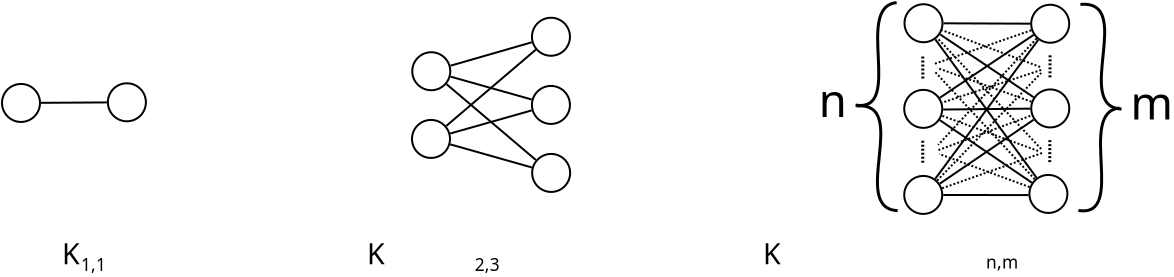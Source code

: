 <?xml version="1.0" encoding="UTF-8"?>
<dia:diagram xmlns:dia="http://www.lysator.liu.se/~alla/dia/">
  <dia:layer name="Background" visible="true" active="true">
    <dia:object type="Standard - Text" version="1" id="O0">
      <dia:attribute name="obj_pos">
        <dia:point val="19.511,0.78"/>
      </dia:attribute>
      <dia:attribute name="obj_bb">
        <dia:rectangle val="19.511,-0.025;20.886,0.985"/>
      </dia:attribute>
      <dia:attribute name="text">
        <dia:composite type="text">
          <dia:attribute name="string">
            <dia:string>#1,1#</dia:string>
          </dia:attribute>
          <dia:attribute name="font">
            <dia:font family="sans" style="0" name="Helvetica"/>
          </dia:attribute>
          <dia:attribute name="height">
            <dia:real val="1.082"/>
          </dia:attribute>
          <dia:attribute name="pos">
            <dia:point val="19.511,0.78"/>
          </dia:attribute>
          <dia:attribute name="color">
            <dia:color val="#000000"/>
          </dia:attribute>
          <dia:attribute name="alignment">
            <dia:enum val="0"/>
          </dia:attribute>
        </dia:composite>
      </dia:attribute>
      <dia:attribute name="valign">
        <dia:enum val="3"/>
      </dia:attribute>
    </dia:object>
    <dia:object type="Standard - Ellipse" version="0" id="O1">
      <dia:attribute name="obj_pos">
        <dia:point val="15.555,-8.574"/>
      </dia:attribute>
      <dia:attribute name="obj_bb">
        <dia:rectangle val="15.505,-8.624;17.505,-6.624"/>
      </dia:attribute>
      <dia:attribute name="elem_corner">
        <dia:point val="15.555,-8.574"/>
      </dia:attribute>
      <dia:attribute name="elem_width">
        <dia:real val="1.9"/>
      </dia:attribute>
      <dia:attribute name="elem_height">
        <dia:real val="1.9"/>
      </dia:attribute>
      <dia:attribute name="border_width">
        <dia:real val="0.1"/>
      </dia:attribute>
      <dia:attribute name="aspect">
        <dia:enum val="2"/>
      </dia:attribute>
    </dia:object>
    <dia:object type="Standard - Text" version="1" id="O2">
      <dia:attribute name="obj_pos">
        <dia:point val="18.55,0.436"/>
      </dia:attribute>
      <dia:attribute name="obj_bb">
        <dia:rectangle val="18.55,-0.936;64.629,0.857"/>
      </dia:attribute>
      <dia:attribute name="text">
        <dia:composite type="text">
          <dia:attribute name="string">
            <dia:string>#K                                         K                                                      K#</dia:string>
          </dia:attribute>
          <dia:attribute name="font">
            <dia:font family="sans" style="0" name="Helvetica"/>
          </dia:attribute>
          <dia:attribute name="height">
            <dia:real val="1.788"/>
          </dia:attribute>
          <dia:attribute name="pos">
            <dia:point val="18.55,0.436"/>
          </dia:attribute>
          <dia:attribute name="color">
            <dia:color val="#000000"/>
          </dia:attribute>
          <dia:attribute name="alignment">
            <dia:enum val="0"/>
          </dia:attribute>
        </dia:composite>
      </dia:attribute>
      <dia:attribute name="valign">
        <dia:enum val="3"/>
      </dia:attribute>
    </dia:object>
    <dia:object type="Standard - Text" version="1" id="O3">
      <dia:attribute name="obj_pos">
        <dia:point val="39.188,0.781"/>
      </dia:attribute>
      <dia:attribute name="obj_bb">
        <dia:rectangle val="39.188,-0.024;40.563,0.986"/>
      </dia:attribute>
      <dia:attribute name="text">
        <dia:composite type="text">
          <dia:attribute name="string">
            <dia:string>#2,3#</dia:string>
          </dia:attribute>
          <dia:attribute name="font">
            <dia:font family="sans" style="0" name="Helvetica"/>
          </dia:attribute>
          <dia:attribute name="height">
            <dia:real val="1.082"/>
          </dia:attribute>
          <dia:attribute name="pos">
            <dia:point val="39.188,0.781"/>
          </dia:attribute>
          <dia:attribute name="color">
            <dia:color val="#000000"/>
          </dia:attribute>
          <dia:attribute name="alignment">
            <dia:enum val="0"/>
          </dia:attribute>
        </dia:composite>
      </dia:attribute>
      <dia:attribute name="valign">
        <dia:enum val="3"/>
      </dia:attribute>
    </dia:object>
    <dia:object type="Standard - Text" version="1" id="O4">
      <dia:attribute name="obj_pos">
        <dia:point val="64.76,0.654"/>
      </dia:attribute>
      <dia:attribute name="obj_bb">
        <dia:rectangle val="64.76,-0.151;66.427,0.859"/>
      </dia:attribute>
      <dia:attribute name="text">
        <dia:composite type="text">
          <dia:attribute name="string">
            <dia:string>#n,m#</dia:string>
          </dia:attribute>
          <dia:attribute name="font">
            <dia:font family="sans" style="0" name="Helvetica"/>
          </dia:attribute>
          <dia:attribute name="height">
            <dia:real val="1.082"/>
          </dia:attribute>
          <dia:attribute name="pos">
            <dia:point val="64.76,0.654"/>
          </dia:attribute>
          <dia:attribute name="color">
            <dia:color val="#000000"/>
          </dia:attribute>
          <dia:attribute name="alignment">
            <dia:enum val="0"/>
          </dia:attribute>
        </dia:composite>
      </dia:attribute>
      <dia:attribute name="valign">
        <dia:enum val="3"/>
      </dia:attribute>
    </dia:object>
    <dia:object type="Standard - Line" version="0" id="O5">
      <dia:attribute name="obj_pos">
        <dia:point val="67.021,-11.257"/>
      </dia:attribute>
      <dia:attribute name="obj_bb">
        <dia:rectangle val="62.099,-11.32;67.085,-9.51"/>
      </dia:attribute>
      <dia:attribute name="conn_endpoints">
        <dia:point val="67.021,-11.257"/>
        <dia:point val="62.163,-9.574"/>
      </dia:attribute>
      <dia:attribute name="numcp">
        <dia:int val="1"/>
      </dia:attribute>
      <dia:attribute name="line_width">
        <dia:real val="0.1"/>
      </dia:attribute>
      <dia:attribute name="line_style">
        <dia:enum val="4"/>
      </dia:attribute>
      <dia:connections>
        <dia:connection handle="0" to="O21" connection="8"/>
      </dia:connections>
    </dia:object>
    <dia:object type="Standard - Ellipse" version="0" id="O6">
      <dia:attribute name="obj_pos">
        <dia:point val="20.85,-8.607"/>
      </dia:attribute>
      <dia:attribute name="obj_bb">
        <dia:rectangle val="20.8,-8.657;22.8,-6.657"/>
      </dia:attribute>
      <dia:attribute name="elem_corner">
        <dia:point val="20.85,-8.607"/>
      </dia:attribute>
      <dia:attribute name="elem_width">
        <dia:real val="1.9"/>
      </dia:attribute>
      <dia:attribute name="elem_height">
        <dia:real val="1.9"/>
      </dia:attribute>
      <dia:attribute name="border_width">
        <dia:real val="0.1"/>
      </dia:attribute>
      <dia:attribute name="aspect">
        <dia:enum val="2"/>
      </dia:attribute>
    </dia:object>
    <dia:object type="Standard - Line" version="0" id="O7">
      <dia:attribute name="obj_pos">
        <dia:point val="37.977,-9.486"/>
      </dia:attribute>
      <dia:attribute name="obj_bb">
        <dia:rectangle val="37.916,-10.719;42.105,-9.425"/>
      </dia:attribute>
      <dia:attribute name="conn_endpoints">
        <dia:point val="37.977,-9.486"/>
        <dia:point val="42.043,-10.657"/>
      </dia:attribute>
      <dia:attribute name="numcp">
        <dia:int val="1"/>
      </dia:attribute>
      <dia:attribute name="line_width">
        <dia:real val="0.1"/>
      </dia:attribute>
      <dia:connections>
        <dia:connection handle="0" to="O10" connection="8"/>
        <dia:connection handle="1" to="O9" connection="8"/>
      </dia:connections>
    </dia:object>
    <dia:object type="Standard - Ellipse" version="0" id="O8">
      <dia:attribute name="obj_pos">
        <dia:point val="42.062,-5.075"/>
      </dia:attribute>
      <dia:attribute name="obj_bb">
        <dia:rectangle val="42.013,-5.125;44.013,-3.125"/>
      </dia:attribute>
      <dia:attribute name="elem_corner">
        <dia:point val="42.062,-5.075"/>
      </dia:attribute>
      <dia:attribute name="elem_width">
        <dia:real val="1.9"/>
      </dia:attribute>
      <dia:attribute name="elem_height">
        <dia:real val="1.9"/>
      </dia:attribute>
      <dia:attribute name="border_width">
        <dia:real val="0.1"/>
      </dia:attribute>
      <dia:attribute name="aspect">
        <dia:enum val="2"/>
      </dia:attribute>
    </dia:object>
    <dia:object type="Standard - Ellipse" version="0" id="O9">
      <dia:attribute name="obj_pos">
        <dia:point val="42.053,-11.884"/>
      </dia:attribute>
      <dia:attribute name="obj_bb">
        <dia:rectangle val="42.003,-11.934;44.003,-9.934"/>
      </dia:attribute>
      <dia:attribute name="elem_corner">
        <dia:point val="42.053,-11.884"/>
      </dia:attribute>
      <dia:attribute name="elem_width">
        <dia:real val="1.9"/>
      </dia:attribute>
      <dia:attribute name="elem_height">
        <dia:real val="1.9"/>
      </dia:attribute>
      <dia:attribute name="border_width">
        <dia:real val="0.1"/>
      </dia:attribute>
      <dia:attribute name="aspect">
        <dia:enum val="2"/>
      </dia:attribute>
    </dia:object>
    <dia:object type="Standard - Ellipse" version="0" id="O10">
      <dia:attribute name="obj_pos">
        <dia:point val="36.068,-10.16"/>
      </dia:attribute>
      <dia:attribute name="obj_bb">
        <dia:rectangle val="36.017,-10.21;38.017,-8.21"/>
      </dia:attribute>
      <dia:attribute name="elem_corner">
        <dia:point val="36.068,-10.16"/>
      </dia:attribute>
      <dia:attribute name="elem_width">
        <dia:real val="1.9"/>
      </dia:attribute>
      <dia:attribute name="elem_height">
        <dia:real val="1.9"/>
      </dia:attribute>
      <dia:attribute name="border_width">
        <dia:real val="0.1"/>
      </dia:attribute>
      <dia:attribute name="aspect">
        <dia:enum val="2"/>
      </dia:attribute>
    </dia:object>
    <dia:object type="Standard - Ellipse" version="0" id="O11">
      <dia:attribute name="obj_pos">
        <dia:point val="42.052,-8.475"/>
      </dia:attribute>
      <dia:attribute name="obj_bb">
        <dia:rectangle val="42.002,-8.525;44.002,-6.525"/>
      </dia:attribute>
      <dia:attribute name="elem_corner">
        <dia:point val="42.052,-8.475"/>
      </dia:attribute>
      <dia:attribute name="elem_width">
        <dia:real val="1.9"/>
      </dia:attribute>
      <dia:attribute name="elem_height">
        <dia:real val="1.9"/>
      </dia:attribute>
      <dia:attribute name="border_width">
        <dia:real val="0.1"/>
      </dia:attribute>
      <dia:attribute name="show_background">
        <dia:boolean val="false"/>
      </dia:attribute>
      <dia:attribute name="aspect">
        <dia:enum val="2"/>
      </dia:attribute>
    </dia:object>
    <dia:object type="Standard - Ellipse" version="0" id="O12">
      <dia:attribute name="obj_pos">
        <dia:point val="36.055,-6.775"/>
      </dia:attribute>
      <dia:attribute name="obj_bb">
        <dia:rectangle val="36.005,-6.825;38.005,-4.825"/>
      </dia:attribute>
      <dia:attribute name="elem_corner">
        <dia:point val="36.055,-6.775"/>
      </dia:attribute>
      <dia:attribute name="elem_width">
        <dia:real val="1.9"/>
      </dia:attribute>
      <dia:attribute name="elem_height">
        <dia:real val="1.9"/>
      </dia:attribute>
      <dia:attribute name="border_width">
        <dia:real val="0.1"/>
      </dia:attribute>
      <dia:attribute name="aspect">
        <dia:enum val="2"/>
      </dia:attribute>
    </dia:object>
    <dia:object type="Standard - Line" version="0" id="O13">
      <dia:attribute name="obj_pos">
        <dia:point val="42.05,-4.397"/>
      </dia:attribute>
      <dia:attribute name="obj_bb">
        <dia:rectangle val="37.906,-5.615;42.112,-4.336"/>
      </dia:attribute>
      <dia:attribute name="conn_endpoints">
        <dia:point val="42.05,-4.397"/>
        <dia:point val="37.968,-5.553"/>
      </dia:attribute>
      <dia:attribute name="numcp">
        <dia:int val="1"/>
      </dia:attribute>
      <dia:attribute name="line_width">
        <dia:real val="0.1"/>
      </dia:attribute>
      <dia:connections>
        <dia:connection handle="0" to="O8" connection="8"/>
        <dia:connection handle="1" to="O12" connection="8"/>
      </dia:connections>
    </dia:object>
    <dia:object type="Standard - Line" version="0" id="O14">
      <dia:attribute name="obj_pos">
        <dia:point val="37.98,-8.939"/>
      </dia:attribute>
      <dia:attribute name="obj_bb">
        <dia:rectangle val="37.918,-9.001;42.102,-7.734"/>
      </dia:attribute>
      <dia:attribute name="conn_endpoints">
        <dia:point val="37.98,-8.939"/>
        <dia:point val="42.04,-7.796"/>
      </dia:attribute>
      <dia:attribute name="numcp">
        <dia:int val="1"/>
      </dia:attribute>
      <dia:attribute name="line_width">
        <dia:real val="0.1"/>
      </dia:attribute>
      <dia:connections>
        <dia:connection handle="0" to="O10" connection="8"/>
        <dia:connection handle="1" to="O11" connection="8"/>
      </dia:connections>
    </dia:object>
    <dia:object type="Standard - Line" version="0" id="O15">
      <dia:attribute name="obj_pos">
        <dia:point val="37.78,-8.563"/>
      </dia:attribute>
      <dia:attribute name="obj_bb">
        <dia:rectangle val="37.71,-8.633;42.32,-4.702"/>
      </dia:attribute>
      <dia:attribute name="conn_endpoints">
        <dia:point val="37.78,-8.563"/>
        <dia:point val="42.25,-4.772"/>
      </dia:attribute>
      <dia:attribute name="numcp">
        <dia:int val="1"/>
      </dia:attribute>
      <dia:attribute name="line_width">
        <dia:real val="0.1"/>
      </dia:attribute>
      <dia:connections>
        <dia:connection handle="0" to="O10" connection="8"/>
        <dia:connection handle="1" to="O8" connection="8"/>
      </dia:connections>
    </dia:object>
    <dia:object type="Standard - Line" version="0" id="O16">
      <dia:attribute name="obj_pos">
        <dia:point val="37.761,-6.469"/>
      </dia:attribute>
      <dia:attribute name="obj_bb">
        <dia:rectangle val="37.69,-10.361;42.318,-6.398"/>
      </dia:attribute>
      <dia:attribute name="conn_endpoints">
        <dia:point val="37.761,-6.469"/>
        <dia:point val="42.247,-10.29"/>
      </dia:attribute>
      <dia:attribute name="numcp">
        <dia:int val="1"/>
      </dia:attribute>
      <dia:attribute name="line_width">
        <dia:real val="0.1"/>
      </dia:attribute>
      <dia:connections>
        <dia:connection handle="0" to="O12" connection="8"/>
        <dia:connection handle="1" to="O9" connection="8"/>
      </dia:connections>
    </dia:object>
    <dia:object type="Standard - Line" version="0" id="O17">
      <dia:attribute name="obj_pos">
        <dia:point val="37.967,-6.098"/>
      </dia:attribute>
      <dia:attribute name="obj_bb">
        <dia:rectangle val="37.906,-7.314;42.102,-6.036"/>
      </dia:attribute>
      <dia:attribute name="conn_endpoints">
        <dia:point val="37.967,-6.098"/>
        <dia:point val="42.04,-7.253"/>
      </dia:attribute>
      <dia:attribute name="numcp">
        <dia:int val="1"/>
      </dia:attribute>
      <dia:attribute name="line_width">
        <dia:real val="0.1"/>
      </dia:attribute>
      <dia:connections>
        <dia:connection handle="0" to="O12" connection="8"/>
        <dia:connection handle="1" to="O11" connection="8"/>
      </dia:connections>
    </dia:object>
    <dia:object type="Standard - Line" version="0" id="O18">
      <dia:attribute name="obj_pos">
        <dia:point val="20.801,-7.651"/>
      </dia:attribute>
      <dia:attribute name="obj_bb">
        <dia:rectangle val="17.454,-7.701;20.851,-7.58"/>
      </dia:attribute>
      <dia:attribute name="conn_endpoints">
        <dia:point val="20.801,-7.651"/>
        <dia:point val="17.504,-7.63"/>
      </dia:attribute>
      <dia:attribute name="numcp">
        <dia:int val="1"/>
      </dia:attribute>
      <dia:attribute name="line_width">
        <dia:real val="0.1"/>
      </dia:attribute>
      <dia:connections>
        <dia:connection handle="0" to="O6" connection="8"/>
        <dia:connection handle="1" to="O1" connection="8"/>
      </dia:connections>
    </dia:object>
    <dia:object type="Standard - Line" version="0" id="O19">
      <dia:attribute name="obj_pos">
        <dia:point val="62.63,-11.606"/>
      </dia:attribute>
      <dia:attribute name="obj_bb">
        <dia:rectangle val="62.58,-11.656;67.016,-11.538"/>
      </dia:attribute>
      <dia:attribute name="conn_endpoints">
        <dia:point val="62.63,-11.606"/>
        <dia:point val="66.965,-11.588"/>
      </dia:attribute>
      <dia:attribute name="numcp">
        <dia:int val="1"/>
      </dia:attribute>
      <dia:attribute name="line_width">
        <dia:real val="0.1"/>
      </dia:attribute>
      <dia:connections>
        <dia:connection handle="0" to="O22" connection="8"/>
        <dia:connection handle="1" to="O21" connection="8"/>
      </dia:connections>
    </dia:object>
    <dia:object type="Standard - Ellipse" version="0" id="O20">
      <dia:attribute name="obj_pos">
        <dia:point val="66.925,-4.025"/>
      </dia:attribute>
      <dia:attribute name="obj_bb">
        <dia:rectangle val="66.875,-4.075;68.875,-2.075"/>
      </dia:attribute>
      <dia:attribute name="elem_corner">
        <dia:point val="66.925,-4.025"/>
      </dia:attribute>
      <dia:attribute name="elem_width">
        <dia:real val="1.9"/>
      </dia:attribute>
      <dia:attribute name="elem_height">
        <dia:real val="1.9"/>
      </dia:attribute>
      <dia:attribute name="border_width">
        <dia:real val="0.1"/>
      </dia:attribute>
      <dia:attribute name="aspect">
        <dia:enum val="2"/>
      </dia:attribute>
    </dia:object>
    <dia:object type="Standard - Ellipse" version="0" id="O21">
      <dia:attribute name="obj_pos">
        <dia:point val="67.015,-12.534"/>
      </dia:attribute>
      <dia:attribute name="obj_bb">
        <dia:rectangle val="66.965,-12.584;68.965,-10.584"/>
      </dia:attribute>
      <dia:attribute name="elem_corner">
        <dia:point val="67.015,-12.534"/>
      </dia:attribute>
      <dia:attribute name="elem_width">
        <dia:real val="1.9"/>
      </dia:attribute>
      <dia:attribute name="elem_height">
        <dia:real val="1.9"/>
      </dia:attribute>
      <dia:attribute name="border_width">
        <dia:real val="0.1"/>
      </dia:attribute>
      <dia:attribute name="aspect">
        <dia:enum val="2"/>
      </dia:attribute>
    </dia:object>
    <dia:object type="Standard - Ellipse" version="0" id="O22">
      <dia:attribute name="obj_pos">
        <dia:point val="60.68,-12.56"/>
      </dia:attribute>
      <dia:attribute name="obj_bb">
        <dia:rectangle val="60.63,-12.61;62.63,-10.61"/>
      </dia:attribute>
      <dia:attribute name="elem_corner">
        <dia:point val="60.68,-12.56"/>
      </dia:attribute>
      <dia:attribute name="elem_width">
        <dia:real val="1.9"/>
      </dia:attribute>
      <dia:attribute name="elem_height">
        <dia:real val="1.9"/>
      </dia:attribute>
      <dia:attribute name="border_width">
        <dia:real val="0.1"/>
      </dia:attribute>
      <dia:attribute name="aspect">
        <dia:enum val="2"/>
      </dia:attribute>
    </dia:object>
    <dia:object type="Standard - Ellipse" version="0" id="O23">
      <dia:attribute name="obj_pos">
        <dia:point val="60.667,-3.975"/>
      </dia:attribute>
      <dia:attribute name="obj_bb">
        <dia:rectangle val="60.617,-4.025;62.617,-2.025"/>
      </dia:attribute>
      <dia:attribute name="elem_corner">
        <dia:point val="60.667,-3.975"/>
      </dia:attribute>
      <dia:attribute name="elem_width">
        <dia:real val="1.9"/>
      </dia:attribute>
      <dia:attribute name="elem_height">
        <dia:real val="1.9"/>
      </dia:attribute>
      <dia:attribute name="border_width">
        <dia:real val="0.1"/>
      </dia:attribute>
      <dia:attribute name="aspect">
        <dia:enum val="2"/>
      </dia:attribute>
    </dia:object>
    <dia:object type="Standard - Line" version="0" id="O24">
      <dia:attribute name="obj_pos">
        <dia:point val="66.875,-3.017"/>
      </dia:attribute>
      <dia:attribute name="obj_bb">
        <dia:rectangle val="62.568,-3.074;66.925,-2.967"/>
      </dia:attribute>
      <dia:attribute name="conn_endpoints">
        <dia:point val="66.875,-3.017"/>
        <dia:point val="62.618,-3.024"/>
      </dia:attribute>
      <dia:attribute name="numcp">
        <dia:int val="1"/>
      </dia:attribute>
      <dia:attribute name="line_width">
        <dia:real val="0.1"/>
      </dia:attribute>
      <dia:connections>
        <dia:connection handle="1" to="O23" connection="8"/>
      </dia:connections>
    </dia:object>
    <dia:object type="Standard - Line" version="0" id="O25">
      <dia:attribute name="obj_pos">
        <dia:point val="62.46,-11.052"/>
      </dia:attribute>
      <dia:attribute name="obj_bb">
        <dia:rectangle val="62.39,-11.122;67.207,-7.839"/>
      </dia:attribute>
      <dia:attribute name="conn_endpoints">
        <dia:point val="62.46,-11.052"/>
        <dia:point val="67.138,-7.908"/>
      </dia:attribute>
      <dia:attribute name="numcp">
        <dia:int val="1"/>
      </dia:attribute>
      <dia:attribute name="line_width">
        <dia:real val="0.1"/>
      </dia:attribute>
      <dia:connections>
        <dia:connection handle="0" to="O22" connection="8"/>
        <dia:connection handle="1" to="O40" connection="8"/>
      </dia:connections>
    </dia:object>
    <dia:object type="Standard - Line" version="0" id="O26">
      <dia:attribute name="obj_pos">
        <dia:point val="62.22,-10.803"/>
      </dia:attribute>
      <dia:attribute name="obj_bb">
        <dia:rectangle val="62.151,-10.873;67.355,-3.812"/>
      </dia:attribute>
      <dia:attribute name="conn_endpoints">
        <dia:point val="62.22,-10.803"/>
        <dia:point val="67.285,-3.882"/>
      </dia:attribute>
      <dia:attribute name="numcp">
        <dia:int val="1"/>
      </dia:attribute>
      <dia:attribute name="line_width">
        <dia:real val="0.1"/>
      </dia:attribute>
      <dia:connections>
        <dia:connection handle="0" to="O22" connection="8"/>
        <dia:connection handle="1" to="O20" connection="8"/>
      </dia:connections>
    </dia:object>
    <dia:object type="Standard - Line" version="0" id="O27">
      <dia:attribute name="obj_pos">
        <dia:point val="62.213,-3.828"/>
      </dia:attribute>
      <dia:attribute name="obj_bb">
        <dia:rectangle val="62.143,-10.851;67.44,-3.758"/>
      </dia:attribute>
      <dia:attribute name="conn_endpoints">
        <dia:point val="62.213,-3.828"/>
        <dia:point val="67.37,-10.781"/>
      </dia:attribute>
      <dia:attribute name="numcp">
        <dia:int val="1"/>
      </dia:attribute>
      <dia:attribute name="line_width">
        <dia:real val="0.1"/>
      </dia:attribute>
      <dia:connections>
        <dia:connection handle="0" to="O23" connection="8"/>
        <dia:connection handle="1" to="O21" connection="8"/>
      </dia:connections>
    </dia:object>
    <dia:object type="Standard - Line" version="0" id="O28">
      <dia:attribute name="obj_pos">
        <dia:point val="62.444,-3.588"/>
      </dia:attribute>
      <dia:attribute name="obj_bb">
        <dia:rectangle val="62.375,-6.857;67.21,-3.519"/>
      </dia:attribute>
      <dia:attribute name="conn_endpoints">
        <dia:point val="62.444,-3.588"/>
        <dia:point val="67.141,-6.787"/>
      </dia:attribute>
      <dia:attribute name="numcp">
        <dia:int val="1"/>
      </dia:attribute>
      <dia:attribute name="line_width">
        <dia:real val="0.1"/>
      </dia:attribute>
      <dia:connections>
        <dia:connection handle="0" to="O23" connection="8"/>
        <dia:connection handle="1" to="O40" connection="8"/>
      </dia:connections>
    </dia:object>
    <dia:object type="Standard - Ellipse" version="0" id="O29">
      <dia:attribute name="obj_pos">
        <dia:point val="60.667,-8.278"/>
      </dia:attribute>
      <dia:attribute name="obj_bb">
        <dia:rectangle val="60.617,-8.328;62.617,-6.328"/>
      </dia:attribute>
      <dia:attribute name="elem_corner">
        <dia:point val="60.667,-8.278"/>
      </dia:attribute>
      <dia:attribute name="elem_width">
        <dia:real val="1.9"/>
      </dia:attribute>
      <dia:attribute name="elem_height">
        <dia:real val="1.9"/>
      </dia:attribute>
      <dia:attribute name="border_width">
        <dia:real val="0.1"/>
      </dia:attribute>
      <dia:attribute name="aspect">
        <dia:enum val="2"/>
      </dia:attribute>
    </dia:object>
    <dia:object type="Standard - Line" version="0" id="O30">
      <dia:attribute name="obj_pos">
        <dia:point val="67.048,-3.637"/>
      </dia:attribute>
      <dia:attribute name="obj_bb">
        <dia:rectangle val="62.375,-6.835;67.118,-3.567"/>
      </dia:attribute>
      <dia:attribute name="conn_endpoints">
        <dia:point val="67.048,-3.637"/>
        <dia:point val="62.444,-6.766"/>
      </dia:attribute>
      <dia:attribute name="numcp">
        <dia:int val="1"/>
      </dia:attribute>
      <dia:attribute name="line_width">
        <dia:real val="0.1"/>
      </dia:attribute>
      <dia:connections>
        <dia:connection handle="0" to="O20" connection="8"/>
        <dia:connection handle="1" to="O29" connection="8"/>
      </dia:connections>
    </dia:object>
    <dia:object type="Standard - Line" version="0" id="O31">
      <dia:attribute name="obj_pos">
        <dia:point val="62.442,-7.88"/>
      </dia:attribute>
      <dia:attribute name="obj_bb">
        <dia:rectangle val="62.373,-11.1;67.21,-7.811"/>
      </dia:attribute>
      <dia:attribute name="conn_endpoints">
        <dia:point val="62.442,-7.88"/>
        <dia:point val="67.141,-11.031"/>
      </dia:attribute>
      <dia:attribute name="numcp">
        <dia:int val="1"/>
      </dia:attribute>
      <dia:attribute name="line_width">
        <dia:real val="0.1"/>
      </dia:attribute>
      <dia:connections>
        <dia:connection handle="0" to="O29" connection="8"/>
        <dia:connection handle="1" to="O21" connection="8"/>
      </dia:connections>
    </dia:object>
    <dia:object type="Standard - Line" version="0" id="O32">
      <dia:attribute name="obj_pos">
        <dia:point val="62.617,-7.295"/>
      </dia:attribute>
      <dia:attribute name="obj_bb">
        <dia:rectangle val="62.567,-7.391;67.019,-7.245"/>
      </dia:attribute>
      <dia:attribute name="conn_endpoints">
        <dia:point val="62.617,-7.295"/>
        <dia:point val="66.968,-7.34"/>
      </dia:attribute>
      <dia:attribute name="numcp">
        <dia:int val="1"/>
      </dia:attribute>
      <dia:attribute name="line_width">
        <dia:real val="0.1"/>
      </dia:attribute>
      <dia:connections>
        <dia:connection handle="1" to="O40" connection="8"/>
      </dia:connections>
    </dia:object>
    <dia:object type="Standard - Line" version="0" id="O33">
      <dia:attribute name="obj_pos">
        <dia:point val="67.194,-3.808"/>
      </dia:attribute>
      <dia:attribute name="obj_bb">
        <dia:rectangle val="62.092,-9.294;67.265,-3.737"/>
      </dia:attribute>
      <dia:attribute name="conn_endpoints">
        <dia:point val="67.194,-3.808"/>
        <dia:point val="62.163,-9.224"/>
      </dia:attribute>
      <dia:attribute name="numcp">
        <dia:int val="1"/>
      </dia:attribute>
      <dia:attribute name="line_width">
        <dia:real val="0.1"/>
      </dia:attribute>
      <dia:attribute name="line_style">
        <dia:enum val="4"/>
      </dia:attribute>
      <dia:connections>
        <dia:connection handle="0" to="O20" connection="8"/>
      </dia:connections>
    </dia:object>
    <dia:object type="Standard - Line" version="0" id="O34">
      <dia:attribute name="obj_pos">
        <dia:point val="67.286,-10.85"/>
      </dia:attribute>
      <dia:attribute name="obj_bb">
        <dia:rectangle val="62.292,-10.92;67.357,-5.453"/>
      </dia:attribute>
      <dia:attribute name="conn_endpoints">
        <dia:point val="67.286,-10.85"/>
        <dia:point val="62.362,-5.524"/>
      </dia:attribute>
      <dia:attribute name="numcp">
        <dia:int val="1"/>
      </dia:attribute>
      <dia:attribute name="line_width">
        <dia:real val="0.1"/>
      </dia:attribute>
      <dia:attribute name="line_style">
        <dia:enum val="4"/>
      </dia:attribute>
      <dia:connections>
        <dia:connection handle="0" to="O21" connection="8"/>
      </dia:connections>
    </dia:object>
    <dia:object type="Standard - Line" version="0" id="O35">
      <dia:attribute name="obj_pos">
        <dia:point val="66.936,-3.419"/>
      </dia:attribute>
      <dia:attribute name="obj_bb">
        <dia:rectangle val="62.348,-5.138;67.0,-3.354"/>
      </dia:attribute>
      <dia:attribute name="conn_endpoints">
        <dia:point val="66.936,-3.419"/>
        <dia:point val="62.413,-5.074"/>
      </dia:attribute>
      <dia:attribute name="numcp">
        <dia:int val="1"/>
      </dia:attribute>
      <dia:attribute name="line_width">
        <dia:real val="0.1"/>
      </dia:attribute>
      <dia:attribute name="line_style">
        <dia:enum val="4"/>
      </dia:attribute>
      <dia:connections>
        <dia:connection handle="0" to="O20" connection="8"/>
      </dia:connections>
    </dia:object>
    <dia:object type="Standard - Line" version="0" id="O36">
      <dia:attribute name="obj_pos">
        <dia:point val="61.593,-4.635"/>
      </dia:attribute>
      <dia:attribute name="obj_bb">
        <dia:rectangle val="61.517,-5.842;61.668,-4.559"/>
      </dia:attribute>
      <dia:attribute name="conn_endpoints">
        <dia:point val="61.593,-4.635"/>
        <dia:point val="61.592,-5.767"/>
      </dia:attribute>
      <dia:attribute name="numcp">
        <dia:int val="1"/>
      </dia:attribute>
      <dia:attribute name="line_width">
        <dia:real val="0.15"/>
      </dia:attribute>
      <dia:attribute name="line_style">
        <dia:enum val="4"/>
      </dia:attribute>
    </dia:object>
    <dia:object type="Standard - Line" version="0" id="O37">
      <dia:attribute name="obj_pos">
        <dia:point val="61.598,-8.845"/>
      </dia:attribute>
      <dia:attribute name="obj_bb">
        <dia:rectangle val="61.516,-10.059;61.673,-8.769"/>
      </dia:attribute>
      <dia:attribute name="conn_endpoints">
        <dia:point val="61.598,-8.845"/>
        <dia:point val="61.592,-9.983"/>
      </dia:attribute>
      <dia:attribute name="numcp">
        <dia:int val="1"/>
      </dia:attribute>
      <dia:attribute name="line_width">
        <dia:real val="0.15"/>
      </dia:attribute>
      <dia:attribute name="line_style">
        <dia:enum val="4"/>
      </dia:attribute>
    </dia:object>
    <dia:object type="Standard - Line" version="0" id="O38">
      <dia:attribute name="obj_pos">
        <dia:point val="67.953,-8.905"/>
      </dia:attribute>
      <dia:attribute name="obj_bb">
        <dia:rectangle val="67.877,-10.104;68.036,-8.829"/>
      </dia:attribute>
      <dia:attribute name="conn_endpoints">
        <dia:point val="67.953,-8.905"/>
        <dia:point val="67.96,-10.028"/>
      </dia:attribute>
      <dia:attribute name="numcp">
        <dia:int val="1"/>
      </dia:attribute>
      <dia:attribute name="line_width">
        <dia:real val="0.15"/>
      </dia:attribute>
      <dia:attribute name="line_style">
        <dia:enum val="4"/>
      </dia:attribute>
    </dia:object>
    <dia:object type="Standard - Line" version="0" id="O39">
      <dia:attribute name="obj_pos">
        <dia:point val="67.941,-4.665"/>
      </dia:attribute>
      <dia:attribute name="obj_bb">
        <dia:rectangle val="67.866,-5.864;68.024,-4.589"/>
      </dia:attribute>
      <dia:attribute name="conn_endpoints">
        <dia:point val="67.941,-4.665"/>
        <dia:point val="67.948,-5.788"/>
      </dia:attribute>
      <dia:attribute name="numcp">
        <dia:int val="1"/>
      </dia:attribute>
      <dia:attribute name="line_width">
        <dia:real val="0.15"/>
      </dia:attribute>
      <dia:attribute name="line_style">
        <dia:enum val="4"/>
      </dia:attribute>
    </dia:object>
    <dia:object type="Standard - Ellipse" version="0" id="O40">
      <dia:attribute name="obj_pos">
        <dia:point val="67.017,-8.3"/>
      </dia:attribute>
      <dia:attribute name="obj_bb">
        <dia:rectangle val="66.968,-8.35;68.968,-6.35"/>
      </dia:attribute>
      <dia:attribute name="elem_corner">
        <dia:point val="67.017,-8.3"/>
      </dia:attribute>
      <dia:attribute name="elem_width">
        <dia:real val="1.9"/>
      </dia:attribute>
      <dia:attribute name="elem_height">
        <dia:real val="1.9"/>
      </dia:attribute>
      <dia:attribute name="border_width">
        <dia:real val="0.1"/>
      </dia:attribute>
      <dia:attribute name="aspect">
        <dia:enum val="2"/>
      </dia:attribute>
    </dia:object>
    <dia:object type="Standard - Line" version="0" id="O41">
      <dia:attribute name="obj_pos">
        <dia:point val="67.463,-9.424"/>
      </dia:attribute>
      <dia:attribute name="obj_bb">
        <dia:rectangle val="62.501,-11.324;67.527,-9.359"/>
      </dia:attribute>
      <dia:attribute name="conn_endpoints">
        <dia:point val="67.463,-9.424"/>
        <dia:point val="62.566,-11.259"/>
      </dia:attribute>
      <dia:attribute name="numcp">
        <dia:int val="1"/>
      </dia:attribute>
      <dia:attribute name="line_width">
        <dia:real val="0.1"/>
      </dia:attribute>
      <dia:attribute name="line_style">
        <dia:enum val="4"/>
      </dia:attribute>
      <dia:connections>
        <dia:connection handle="1" to="O22" connection="8"/>
      </dia:connections>
    </dia:object>
    <dia:object type="Standard - Line" version="0" id="O42">
      <dia:attribute name="obj_pos">
        <dia:point val="62.312,-3.744"/>
      </dia:attribute>
      <dia:attribute name="obj_bb">
        <dia:rectangle val="62.241,-9.194;67.583,-3.673"/>
      </dia:attribute>
      <dia:attribute name="conn_endpoints">
        <dia:point val="62.312,-3.744"/>
        <dia:point val="67.513,-9.124"/>
      </dia:attribute>
      <dia:attribute name="numcp">
        <dia:int val="1"/>
      </dia:attribute>
      <dia:attribute name="line_width">
        <dia:real val="0.1"/>
      </dia:attribute>
      <dia:attribute name="line_style">
        <dia:enum val="4"/>
      </dia:attribute>
      <dia:connections>
        <dia:connection handle="0" to="O23" connection="8"/>
      </dia:connections>
    </dia:object>
    <dia:object type="Standard - Line" version="0" id="O43">
      <dia:attribute name="obj_pos">
        <dia:point val="62.375,-5.267"/>
      </dia:attribute>
      <dia:attribute name="obj_bb">
        <dia:rectangle val="62.311,-7.065;67.094,-5.202"/>
      </dia:attribute>
      <dia:attribute name="conn_endpoints">
        <dia:point val="62.375,-5.267"/>
        <dia:point val="67.03,-7.001"/>
      </dia:attribute>
      <dia:attribute name="numcp">
        <dia:int val="1"/>
      </dia:attribute>
      <dia:attribute name="line_width">
        <dia:real val="0.1"/>
      </dia:attribute>
      <dia:attribute name="line_style">
        <dia:enum val="4"/>
      </dia:attribute>
      <dia:connections>
        <dia:connection handle="1" to="O40" connection="8"/>
      </dia:connections>
    </dia:object>
    <dia:object type="Standard - Line" version="0" id="O44">
      <dia:attribute name="obj_pos">
        <dia:point val="67.027,-7.687"/>
      </dia:attribute>
      <dia:attribute name="obj_bb">
        <dia:rectangle val="62.249,-9.438;67.091,-7.623"/>
      </dia:attribute>
      <dia:attribute name="conn_endpoints">
        <dia:point val="67.027,-7.687"/>
        <dia:point val="62.312,-9.374"/>
      </dia:attribute>
      <dia:attribute name="numcp">
        <dia:int val="1"/>
      </dia:attribute>
      <dia:attribute name="line_width">
        <dia:real val="0.1"/>
      </dia:attribute>
      <dia:attribute name="line_style">
        <dia:enum val="4"/>
      </dia:attribute>
      <dia:connections>
        <dia:connection handle="0" to="O40" connection="8"/>
      </dia:connections>
    </dia:object>
    <dia:object type="Standard - Line" version="0" id="O45">
      <dia:attribute name="obj_pos">
        <dia:point val="62.559,-3.358"/>
      </dia:attribute>
      <dia:attribute name="obj_bb">
        <dia:rectangle val="62.496,-5.187;67.626,-3.294"/>
      </dia:attribute>
      <dia:attribute name="conn_endpoints">
        <dia:point val="62.559,-3.358"/>
        <dia:point val="67.562,-5.124"/>
      </dia:attribute>
      <dia:attribute name="numcp">
        <dia:int val="1"/>
      </dia:attribute>
      <dia:attribute name="line_width">
        <dia:real val="0.1"/>
      </dia:attribute>
      <dia:attribute name="line_style">
        <dia:enum val="4"/>
      </dia:attribute>
      <dia:connections>
        <dia:connection handle="0" to="O23" connection="8"/>
      </dia:connections>
    </dia:object>
    <dia:object type="Standard - Line" version="0" id="O46">
      <dia:attribute name="obj_pos">
        <dia:point val="67.513,-5.324"/>
      </dia:attribute>
      <dia:attribute name="obj_bb">
        <dia:rectangle val="62.24,-10.953;67.583,-5.253"/>
      </dia:attribute>
      <dia:attribute name="conn_endpoints">
        <dia:point val="67.513,-5.324"/>
        <dia:point val="62.311,-10.883"/>
      </dia:attribute>
      <dia:attribute name="numcp">
        <dia:int val="1"/>
      </dia:attribute>
      <dia:attribute name="line_width">
        <dia:real val="0.1"/>
      </dia:attribute>
      <dia:attribute name="line_style">
        <dia:enum val="4"/>
      </dia:attribute>
      <dia:connections>
        <dia:connection handle="1" to="O22" connection="8"/>
      </dia:connections>
    </dia:object>
    <dia:object type="Standard - Line" version="0" id="O47">
      <dia:attribute name="obj_pos">
        <dia:point val="67.362,-5.224"/>
      </dia:attribute>
      <dia:attribute name="obj_bb">
        <dia:rectangle val="62.492,-7.048;67.427,-5.16"/>
      </dia:attribute>
      <dia:attribute name="conn_endpoints">
        <dia:point val="67.362,-5.224"/>
        <dia:point val="62.556,-6.984"/>
      </dia:attribute>
      <dia:attribute name="numcp">
        <dia:int val="1"/>
      </dia:attribute>
      <dia:attribute name="line_width">
        <dia:real val="0.1"/>
      </dia:attribute>
      <dia:attribute name="line_style">
        <dia:enum val="4"/>
      </dia:attribute>
      <dia:connections>
        <dia:connection handle="1" to="O29" connection="8"/>
      </dia:connections>
    </dia:object>
    <dia:object type="Standard - Line" version="0" id="O48">
      <dia:attribute name="obj_pos">
        <dia:point val="67.513,-9.274"/>
      </dia:attribute>
      <dia:attribute name="obj_bb">
        <dia:rectangle val="62.501,-9.337;67.576,-7.577"/>
      </dia:attribute>
      <dia:attribute name="conn_endpoints">
        <dia:point val="67.513,-9.274"/>
        <dia:point val="62.565,-7.64"/>
      </dia:attribute>
      <dia:attribute name="numcp">
        <dia:int val="1"/>
      </dia:attribute>
      <dia:attribute name="line_width">
        <dia:real val="0.1"/>
      </dia:attribute>
      <dia:attribute name="line_style">
        <dia:enum val="4"/>
      </dia:attribute>
      <dia:connections>
        <dia:connection handle="1" to="O29" connection="8"/>
      </dia:connections>
    </dia:object>
    <dia:object type="Standard - BezierLine" version="0" id="O49">
      <dia:attribute name="obj_pos">
        <dia:point val="71.531,-7.32"/>
      </dia:attribute>
      <dia:attribute name="obj_bb">
        <dia:rectangle val="69.394,-12.633;71.609,-7.242"/>
      </dia:attribute>
      <dia:attribute name="bez_points">
        <dia:point val="71.531,-7.32"/>
        <dia:point val="69.081,-7.42"/>
        <dia:point val="72.225,-12.8"/>
        <dia:point val="69.475,-12.55"/>
      </dia:attribute>
      <dia:attribute name="corner_types">
        <dia:enum val="0"/>
        <dia:enum val="0"/>
      </dia:attribute>
      <dia:attribute name="line_width">
        <dia:real val="0.15"/>
      </dia:attribute>
    </dia:object>
    <dia:object type="Standard - BezierLine" version="0" id="O50">
      <dia:attribute name="obj_pos">
        <dia:point val="71.431,-7.37"/>
      </dia:attribute>
      <dia:attribute name="obj_bb">
        <dia:rectangle val="69.289,-7.451;71.513,-2.154"/>
      </dia:attribute>
      <dia:attribute name="bez_points">
        <dia:point val="71.431,-7.37"/>
        <dia:point val="69.281,-7.17"/>
        <dia:point val="71.825,-1.85"/>
        <dia:point val="69.375,-2.25"/>
      </dia:attribute>
      <dia:attribute name="corner_types">
        <dia:enum val="0"/>
        <dia:enum val="0"/>
      </dia:attribute>
      <dia:attribute name="line_width">
        <dia:real val="0.15"/>
      </dia:attribute>
    </dia:object>
    <dia:object type="Standard - Text" version="1" id="O51">
      <dia:attribute name="obj_pos">
        <dia:point val="71.986,-6.797"/>
      </dia:attribute>
      <dia:attribute name="obj_bb">
        <dia:rectangle val="71.986,-8.907;74.198,-6.26"/>
      </dia:attribute>
      <dia:attribute name="text">
        <dia:composite type="text">
          <dia:attribute name="string">
            <dia:string>#m#</dia:string>
          </dia:attribute>
          <dia:attribute name="font">
            <dia:font family="sans" style="0" name="Helvetica"/>
          </dia:attribute>
          <dia:attribute name="height">
            <dia:real val="2.838"/>
          </dia:attribute>
          <dia:attribute name="pos">
            <dia:point val="71.986,-6.797"/>
          </dia:attribute>
          <dia:attribute name="color">
            <dia:color val="#000000"/>
          </dia:attribute>
          <dia:attribute name="alignment">
            <dia:enum val="0"/>
          </dia:attribute>
        </dia:composite>
      </dia:attribute>
      <dia:attribute name="valign">
        <dia:enum val="3"/>
      </dia:attribute>
    </dia:object>
    <dia:object type="Standard - BezierLine" version="0" id="O52">
      <dia:attribute name="obj_pos">
        <dia:point val="60.337,-2.24"/>
      </dia:attribute>
      <dia:attribute name="obj_bb">
        <dia:rectangle val="58.199,-7.553;60.415,-2.162"/>
      </dia:attribute>
      <dia:attribute name="bez_points">
        <dia:point val="60.337,-2.24"/>
        <dia:point val="57.887,-2.34"/>
        <dia:point val="61.031,-7.72"/>
        <dia:point val="58.281,-7.47"/>
      </dia:attribute>
      <dia:attribute name="corner_types">
        <dia:enum val="0"/>
        <dia:enum val="0"/>
      </dia:attribute>
      <dia:attribute name="line_width">
        <dia:real val="0.15"/>
      </dia:attribute>
    </dia:object>
    <dia:object type="Standard - BezierLine" version="0" id="O53">
      <dia:attribute name="obj_pos">
        <dia:point val="60.287,-12.64"/>
      </dia:attribute>
      <dia:attribute name="obj_bb">
        <dia:rectangle val="58.145,-12.721;60.368,-7.423"/>
      </dia:attribute>
      <dia:attribute name="bez_points">
        <dia:point val="60.287,-12.64"/>
        <dia:point val="58.137,-12.44"/>
        <dia:point val="60.681,-7.12"/>
        <dia:point val="58.231,-7.52"/>
      </dia:attribute>
      <dia:attribute name="corner_types">
        <dia:enum val="0"/>
        <dia:enum val="0"/>
      </dia:attribute>
      <dia:attribute name="line_width">
        <dia:real val="0.15"/>
      </dia:attribute>
    </dia:object>
    <dia:object type="Standard - Text" version="1" id="O54">
      <dia:attribute name="obj_pos">
        <dia:point val="56.392,-6.917"/>
      </dia:attribute>
      <dia:attribute name="obj_bb">
        <dia:rectangle val="56.392,-9.027;57.832,-6.38"/>
      </dia:attribute>
      <dia:attribute name="text">
        <dia:composite type="text">
          <dia:attribute name="string">
            <dia:string>#n#</dia:string>
          </dia:attribute>
          <dia:attribute name="font">
            <dia:font family="sans" style="0" name="Helvetica"/>
          </dia:attribute>
          <dia:attribute name="height">
            <dia:real val="2.838"/>
          </dia:attribute>
          <dia:attribute name="pos">
            <dia:point val="56.392,-6.917"/>
          </dia:attribute>
          <dia:attribute name="color">
            <dia:color val="#000000"/>
          </dia:attribute>
          <dia:attribute name="alignment">
            <dia:enum val="0"/>
          </dia:attribute>
        </dia:composite>
      </dia:attribute>
      <dia:attribute name="valign">
        <dia:enum val="3"/>
      </dia:attribute>
    </dia:object>
  </dia:layer>
</dia:diagram>
